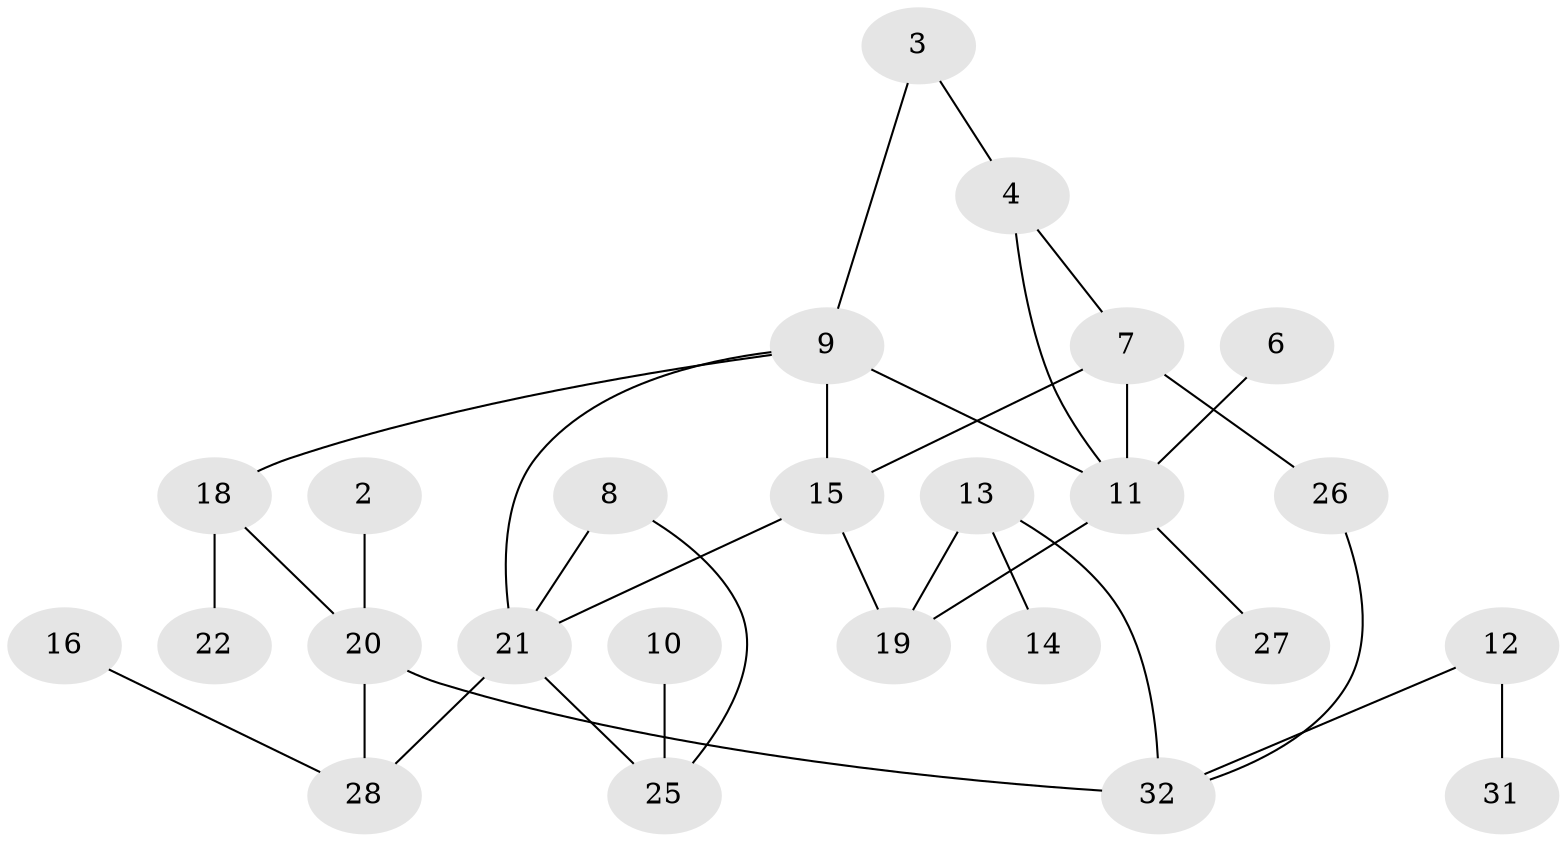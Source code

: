 // original degree distribution, {0: 0.08064516129032258, 1: 0.2903225806451613, 2: 0.3387096774193548, 6: 0.016129032258064516, 4: 0.11290322580645161, 5: 0.03225806451612903, 3: 0.12903225806451613}
// Generated by graph-tools (version 1.1) at 2025/33/03/09/25 02:33:22]
// undirected, 25 vertices, 33 edges
graph export_dot {
graph [start="1"]
  node [color=gray90,style=filled];
  2;
  3;
  4;
  6;
  7;
  8;
  9;
  10;
  11;
  12;
  13;
  14;
  15;
  16;
  18;
  19;
  20;
  21;
  22;
  25;
  26;
  27;
  28;
  31;
  32;
  2 -- 20 [weight=1.0];
  3 -- 4 [weight=1.0];
  3 -- 9 [weight=1.0];
  4 -- 7 [weight=1.0];
  4 -- 11 [weight=1.0];
  6 -- 11 [weight=1.0];
  7 -- 11 [weight=2.0];
  7 -- 15 [weight=1.0];
  7 -- 26 [weight=1.0];
  8 -- 21 [weight=3.0];
  8 -- 25 [weight=1.0];
  9 -- 11 [weight=1.0];
  9 -- 15 [weight=1.0];
  9 -- 18 [weight=1.0];
  9 -- 21 [weight=1.0];
  10 -- 25 [weight=1.0];
  11 -- 19 [weight=1.0];
  11 -- 27 [weight=1.0];
  12 -- 31 [weight=1.0];
  12 -- 32 [weight=1.0];
  13 -- 14 [weight=1.0];
  13 -- 19 [weight=1.0];
  13 -- 32 [weight=1.0];
  15 -- 19 [weight=1.0];
  15 -- 21 [weight=1.0];
  16 -- 28 [weight=1.0];
  18 -- 20 [weight=1.0];
  18 -- 22 [weight=3.0];
  20 -- 28 [weight=1.0];
  20 -- 32 [weight=2.0];
  21 -- 25 [weight=1.0];
  21 -- 28 [weight=1.0];
  26 -- 32 [weight=1.0];
}
